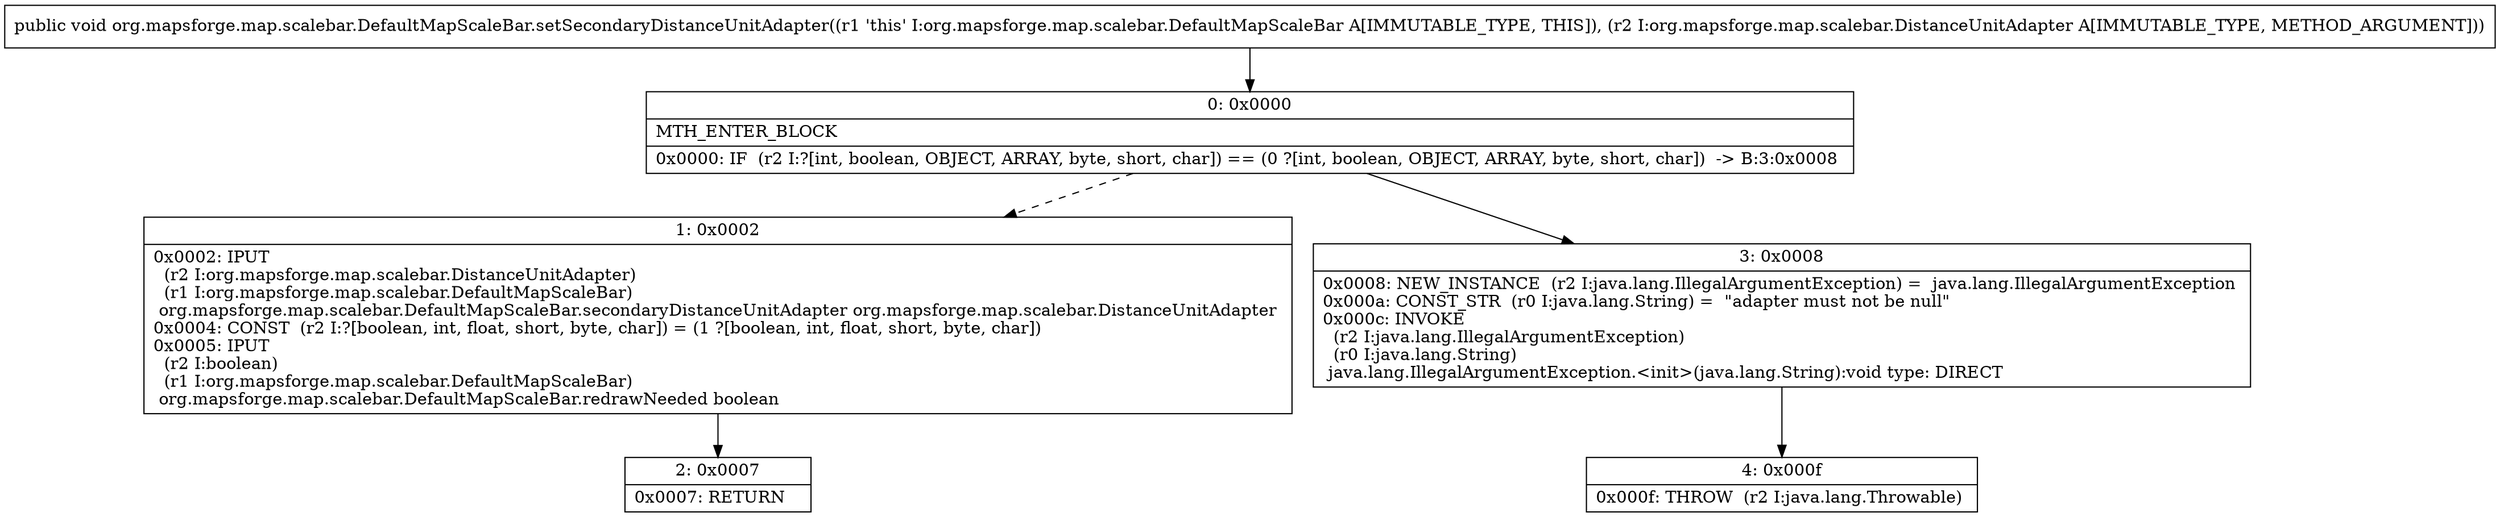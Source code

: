 digraph "CFG fororg.mapsforge.map.scalebar.DefaultMapScaleBar.setSecondaryDistanceUnitAdapter(Lorg\/mapsforge\/map\/scalebar\/DistanceUnitAdapter;)V" {
Node_0 [shape=record,label="{0\:\ 0x0000|MTH_ENTER_BLOCK\l|0x0000: IF  (r2 I:?[int, boolean, OBJECT, ARRAY, byte, short, char]) == (0 ?[int, boolean, OBJECT, ARRAY, byte, short, char])  \-\> B:3:0x0008 \l}"];
Node_1 [shape=record,label="{1\:\ 0x0002|0x0002: IPUT  \l  (r2 I:org.mapsforge.map.scalebar.DistanceUnitAdapter)\l  (r1 I:org.mapsforge.map.scalebar.DefaultMapScaleBar)\l org.mapsforge.map.scalebar.DefaultMapScaleBar.secondaryDistanceUnitAdapter org.mapsforge.map.scalebar.DistanceUnitAdapter \l0x0004: CONST  (r2 I:?[boolean, int, float, short, byte, char]) = (1 ?[boolean, int, float, short, byte, char]) \l0x0005: IPUT  \l  (r2 I:boolean)\l  (r1 I:org.mapsforge.map.scalebar.DefaultMapScaleBar)\l org.mapsforge.map.scalebar.DefaultMapScaleBar.redrawNeeded boolean \l}"];
Node_2 [shape=record,label="{2\:\ 0x0007|0x0007: RETURN   \l}"];
Node_3 [shape=record,label="{3\:\ 0x0008|0x0008: NEW_INSTANCE  (r2 I:java.lang.IllegalArgumentException) =  java.lang.IllegalArgumentException \l0x000a: CONST_STR  (r0 I:java.lang.String) =  \"adapter must not be null\" \l0x000c: INVOKE  \l  (r2 I:java.lang.IllegalArgumentException)\l  (r0 I:java.lang.String)\l java.lang.IllegalArgumentException.\<init\>(java.lang.String):void type: DIRECT \l}"];
Node_4 [shape=record,label="{4\:\ 0x000f|0x000f: THROW  (r2 I:java.lang.Throwable) \l}"];
MethodNode[shape=record,label="{public void org.mapsforge.map.scalebar.DefaultMapScaleBar.setSecondaryDistanceUnitAdapter((r1 'this' I:org.mapsforge.map.scalebar.DefaultMapScaleBar A[IMMUTABLE_TYPE, THIS]), (r2 I:org.mapsforge.map.scalebar.DistanceUnitAdapter A[IMMUTABLE_TYPE, METHOD_ARGUMENT])) }"];
MethodNode -> Node_0;
Node_0 -> Node_1[style=dashed];
Node_0 -> Node_3;
Node_1 -> Node_2;
Node_3 -> Node_4;
}

